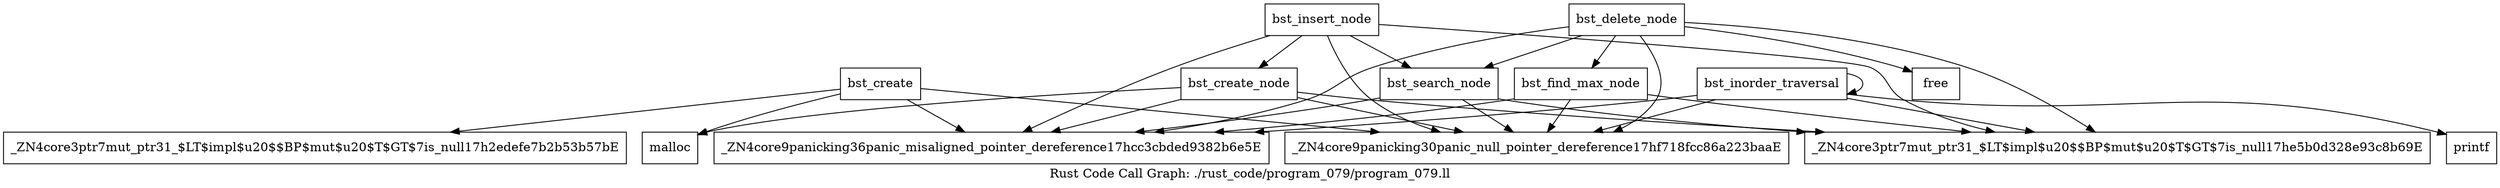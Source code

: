 digraph "Rust Code Call Graph: ./rust_code/program_079/program_079.ll" {
	label="Rust Code Call Graph: ./rust_code/program_079/program_079.ll";

	Node0x55cc1c5933a0 [shape=record,label="{_ZN4core3ptr7mut_ptr31_$LT$impl$u20$$BP$mut$u20$T$GT$7is_null17h2edefe7b2b53b57bE}"];
	Node0x55cc1c594760 [shape=record,label="{_ZN4core3ptr7mut_ptr31_$LT$impl$u20$$BP$mut$u20$T$GT$7is_null17he5b0d328e93c8b69E}"];
	Node0x55cc1c596200 [shape=record,label="{bst_create}"];
	Node0x55cc1c596200 -> Node0x55cc1c5983b0;
	Node0x55cc1c596200 -> Node0x55cc1c5933a0;
	Node0x55cc1c596200 -> Node0x55cc1c59ae50;
	Node0x55cc1c596200 -> Node0x55cc1c59de40;
	Node0x55cc1c5d9600 [shape=record,label="{bst_create_node}"];
	Node0x55cc1c5d9600 -> Node0x55cc1c5983b0;
	Node0x55cc1c5d9600 -> Node0x55cc1c594760;
	Node0x55cc1c5d9600 -> Node0x55cc1c59ae50;
	Node0x55cc1c5d9600 -> Node0x55cc1c59de40;
	Node0x55cc1c5dd8c0 [shape=record,label="{bst_search_node}"];
	Node0x55cc1c5dd8c0 -> Node0x55cc1c594760;
	Node0x55cc1c5dd8c0 -> Node0x55cc1c59de40;
	Node0x55cc1c5dd8c0 -> Node0x55cc1c59ae50;
	Node0x55cc1c5a0b40 [shape=record,label="{bst_find_max_node}"];
	Node0x55cc1c5a0b40 -> Node0x55cc1c594760;
	Node0x55cc1c5a0b40 -> Node0x55cc1c59ae50;
	Node0x55cc1c5a0b40 -> Node0x55cc1c59de40;
	Node0x55cc1c5a25e0 [shape=record,label="{bst_insert_node}"];
	Node0x55cc1c5a25e0 -> Node0x55cc1c59ae50;
	Node0x55cc1c5a25e0 -> Node0x55cc1c594760;
	Node0x55cc1c5a25e0 -> Node0x55cc1c59de40;
	Node0x55cc1c5a25e0 -> Node0x55cc1c5d9600;
	Node0x55cc1c5a25e0 -> Node0x55cc1c5dd8c0;
	Node0x55cc1c5a7b90 [shape=record,label="{bst_inorder_traversal}"];
	Node0x55cc1c5a7b90 -> Node0x55cc1c594760;
	Node0x55cc1c5a7b90 -> Node0x55cc1c59ae50;
	Node0x55cc1c5a7b90 -> Node0x55cc1c5a7b90;
	Node0x55cc1c5a7b90 -> Node0x55cc1c59de40;
	Node0x55cc1c5a7b90 -> Node0x55cc1c5ab0b0;
	Node0x55cc1c5a48b0 [shape=record,label="{bst_delete_node}"];
	Node0x55cc1c5a48b0 -> Node0x55cc1c59ae50;
	Node0x55cc1c5a48b0 -> Node0x55cc1c5dd8c0;
	Node0x55cc1c5a48b0 -> Node0x55cc1c59de40;
	Node0x55cc1c5a48b0 -> Node0x55cc1c594760;
	Node0x55cc1c5a48b0 -> Node0x55cc1c5a6210;
	Node0x55cc1c5a48b0 -> Node0x55cc1c5a0b40;
	Node0x55cc1c5983b0 [shape=record,label="{malloc}"];
	Node0x55cc1c59ae50 [shape=record,label="{_ZN4core9panicking36panic_misaligned_pointer_dereference17hcc3cbded9382b6e5E}"];
	Node0x55cc1c59de40 [shape=record,label="{_ZN4core9panicking30panic_null_pointer_dereference17hf718fcc86a223baaE}"];
	Node0x55cc1c5a6210 [shape=record,label="{free}"];
	Node0x55cc1c5ab0b0 [shape=record,label="{printf}"];
}
